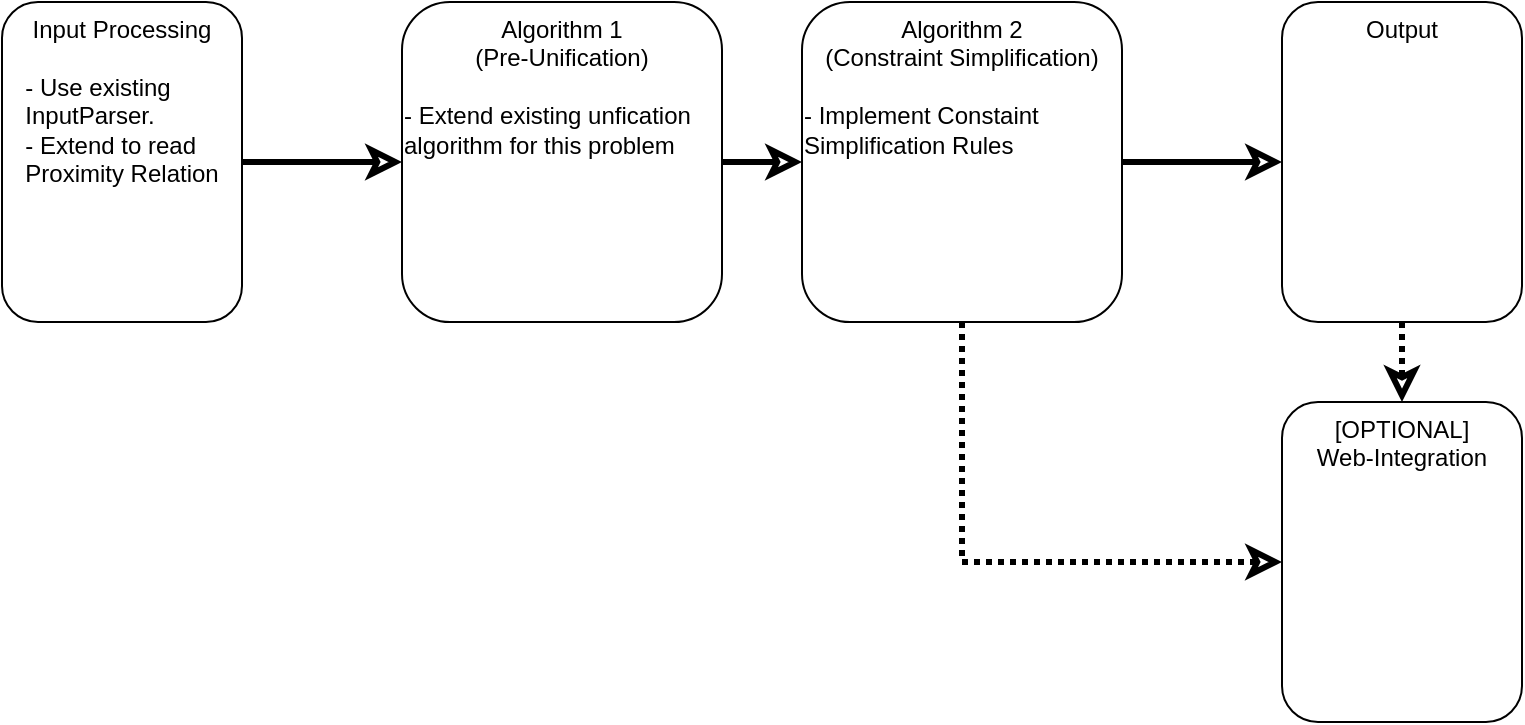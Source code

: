 <mxfile version="10.6.7" type="github"><diagram id="-d7Lz2GWPUvA6udz_A0D" name="Page-1"><mxGraphModel dx="754" dy="467" grid="1" gridSize="10" guides="1" tooltips="1" connect="1" arrows="1" fold="1" page="1" pageScale="1" pageWidth="1169" pageHeight="827" math="0" shadow="0"><root><mxCell id="0"/><mxCell id="1" parent="0"/><mxCell id="v7h8hbEKh-N4qWUSxqVZ-7" style="edgeStyle=orthogonalEdgeStyle;rounded=0;orthogonalLoop=1;jettySize=auto;html=1;entryX=0;entryY=0.5;entryDx=0;entryDy=0;strokeWidth=3;endArrow=classic;endFill=0;endSize=9;" parent="1" source="v7h8hbEKh-N4qWUSxqVZ-3" target="v7h8hbEKh-N4qWUSxqVZ-4" edge="1"><mxGeometry relative="1" as="geometry"/></mxCell><mxCell id="v7h8hbEKh-N4qWUSxqVZ-3" value="Input Processing&lt;br&gt;&lt;br&gt;&lt;div style=&quot;text-align: left&quot;&gt;- Use existing&lt;/div&gt;&lt;div style=&quot;text-align: left&quot;&gt;InputParser.&lt;/div&gt;&lt;div style=&quot;text-align: left&quot;&gt;- Extend to read&lt;/div&gt;&lt;div style=&quot;text-align: left&quot;&gt;Proximity Relation&lt;/div&gt;&lt;div style=&quot;text-align: left&quot;&gt;&lt;br&gt;&lt;/div&gt;" style="rounded=1;whiteSpace=wrap;html=1;gradientColor=none;verticalAlign=top;" parent="1" vertex="1"><mxGeometry x="40" y="120" width="120" height="160" as="geometry"/></mxCell><mxCell id="v7h8hbEKh-N4qWUSxqVZ-8" style="edgeStyle=orthogonalEdgeStyle;rounded=0;orthogonalLoop=1;jettySize=auto;html=1;entryX=0;entryY=0.5;entryDx=0;entryDy=0;strokeWidth=3;endArrow=classic;endFill=0;endSize=9;" parent="1" source="v7h8hbEKh-N4qWUSxqVZ-4" target="v7h8hbEKh-N4qWUSxqVZ-5" edge="1"><mxGeometry relative="1" as="geometry"/></mxCell><mxCell id="v7h8hbEKh-N4qWUSxqVZ-4" value="Algorithm 1&lt;br&gt;(Pre-Unification)&lt;br&gt;&lt;br&gt;&lt;div style=&quot;text-align: left&quot;&gt;- Extend existing unfication&amp;nbsp; &amp;nbsp; algorithm for this problem&lt;/div&gt;&lt;div style=&quot;text-align: left&quot;&gt;&lt;br&gt;&lt;/div&gt;" style="rounded=1;whiteSpace=wrap;html=1;verticalAlign=top;" parent="1" vertex="1"><mxGeometry x="240" y="120" width="160" height="160" as="geometry"/></mxCell><mxCell id="v7h8hbEKh-N4qWUSxqVZ-9" style="edgeStyle=orthogonalEdgeStyle;rounded=0;orthogonalLoop=1;jettySize=auto;html=1;exitX=1;exitY=0.5;exitDx=0;exitDy=0;entryX=0;entryY=0.5;entryDx=0;entryDy=0;strokeWidth=3;endArrow=classic;endFill=0;endSize=9;" parent="1" source="v7h8hbEKh-N4qWUSxqVZ-5" target="v7h8hbEKh-N4qWUSxqVZ-6" edge="1"><mxGeometry relative="1" as="geometry"/></mxCell><mxCell id="v7h8hbEKh-N4qWUSxqVZ-11" style="edgeStyle=orthogonalEdgeStyle;rounded=0;orthogonalLoop=1;jettySize=auto;html=1;entryX=0;entryY=0.5;entryDx=0;entryDy=0;strokeWidth=3;dashed=1;dashPattern=1 1;endArrow=classic;endFill=0;endSize=9;exitX=0.5;exitY=1;exitDx=0;exitDy=0;" parent="1" source="v7h8hbEKh-N4qWUSxqVZ-5" target="v7h8hbEKh-N4qWUSxqVZ-10" edge="1"><mxGeometry relative="1" as="geometry"><mxPoint x="500" y="400" as="targetPoint"/><Array as="points"><mxPoint x="520" y="400"/></Array></mxGeometry></mxCell><mxCell id="v7h8hbEKh-N4qWUSxqVZ-5" value="Algorithm 2&lt;br&gt;(Constraint Simplification)&lt;br&gt;&lt;br&gt;&lt;div style=&quot;text-align: left&quot;&gt;- Implement Constaint Simplification Rules&lt;/div&gt;" style="rounded=1;whiteSpace=wrap;html=1;verticalAlign=top;" parent="1" vertex="1"><mxGeometry x="440" y="120" width="160" height="160" as="geometry"/></mxCell><mxCell id="v7h8hbEKh-N4qWUSxqVZ-13" style="edgeStyle=orthogonalEdgeStyle;rounded=0;orthogonalLoop=1;jettySize=auto;html=1;entryX=0.5;entryY=0;entryDx=0;entryDy=0;dashed=1;dashPattern=1 1;endArrow=classic;endFill=0;endSize=9;strokeWidth=3;" parent="1" source="v7h8hbEKh-N4qWUSxqVZ-6" target="v7h8hbEKh-N4qWUSxqVZ-10" edge="1"><mxGeometry relative="1" as="geometry"/></mxCell><mxCell id="v7h8hbEKh-N4qWUSxqVZ-6" value="Output" style="rounded=1;whiteSpace=wrap;html=1;verticalAlign=top;" parent="1" vertex="1"><mxGeometry x="680" y="120" width="120" height="160" as="geometry"/></mxCell><mxCell id="v7h8hbEKh-N4qWUSxqVZ-10" value="[OPTIONAL]&lt;br&gt;Web-Integration&lt;br&gt;" style="rounded=1;whiteSpace=wrap;html=1;verticalAlign=top;" parent="1" vertex="1"><mxGeometry x="680" y="320" width="120" height="160" as="geometry"/></mxCell></root></mxGraphModel></diagram></mxfile>